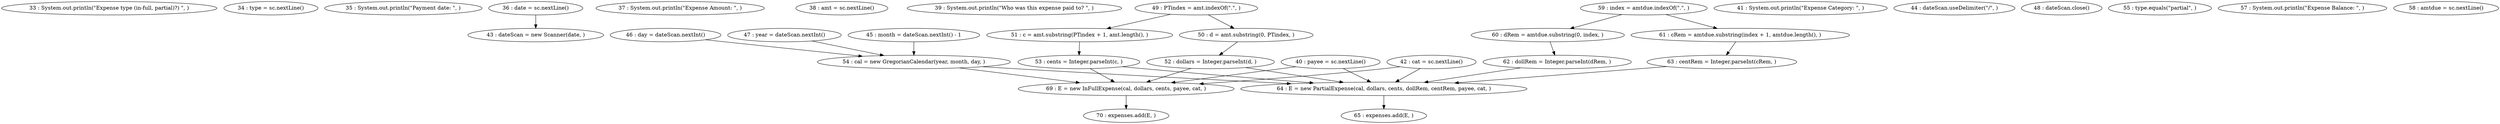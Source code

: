 digraph G {
"33 : System.out.println(\"Expense type (in-full, partial)?) \", )"
"34 : type = sc.nextLine()"
"35 : System.out.println(\"Payment date: \", )"
"36 : date = sc.nextLine()"
"36 : date = sc.nextLine()" -> "43 : dateScan = new Scanner(date, )"
"37 : System.out.println(\"Expense Amount: \", )"
"38 : amt = sc.nextLine()"
"39 : System.out.println(\"Who was this expense paid to? \", )"
"40 : payee = sc.nextLine()"
"40 : payee = sc.nextLine()" -> "69 : E = new InFullExpense(cal, dollars, cents, payee, cat, )"
"40 : payee = sc.nextLine()" -> "64 : E = new PartialExpense(cal, dollars, cents, dollRem, centRem, payee, cat, )"
"41 : System.out.println(\"Expense Category: \", )"
"42 : cat = sc.nextLine()"
"42 : cat = sc.nextLine()" -> "69 : E = new InFullExpense(cal, dollars, cents, payee, cat, )"
"42 : cat = sc.nextLine()" -> "64 : E = new PartialExpense(cal, dollars, cents, dollRem, centRem, payee, cat, )"
"43 : dateScan = new Scanner(date, )"
"44 : dateScan.useDelimiter(\"/\", )"
"45 : month = dateScan.nextInt() - 1"
"45 : month = dateScan.nextInt() - 1" -> "54 : cal = new GregorianCalendar(year, month, day, )"
"46 : day = dateScan.nextInt()"
"46 : day = dateScan.nextInt()" -> "54 : cal = new GregorianCalendar(year, month, day, )"
"47 : year = dateScan.nextInt()"
"47 : year = dateScan.nextInt()" -> "54 : cal = new GregorianCalendar(year, month, day, )"
"48 : dateScan.close()"
"49 : PTindex = amt.indexOf(\".\", )"
"49 : PTindex = amt.indexOf(\".\", )" -> "50 : d = amt.substring(0, PTindex, )"
"49 : PTindex = amt.indexOf(\".\", )" -> "51 : c = amt.substring(PTindex + 1, amt.length(), )"
"50 : d = amt.substring(0, PTindex, )"
"50 : d = amt.substring(0, PTindex, )" -> "52 : dollars = Integer.parseInt(d, )"
"51 : c = amt.substring(PTindex + 1, amt.length(), )"
"51 : c = amt.substring(PTindex + 1, amt.length(), )" -> "53 : cents = Integer.parseInt(c, )"
"52 : dollars = Integer.parseInt(d, )"
"52 : dollars = Integer.parseInt(d, )" -> "69 : E = new InFullExpense(cal, dollars, cents, payee, cat, )"
"52 : dollars = Integer.parseInt(d, )" -> "64 : E = new PartialExpense(cal, dollars, cents, dollRem, centRem, payee, cat, )"
"53 : cents = Integer.parseInt(c, )"
"53 : cents = Integer.parseInt(c, )" -> "69 : E = new InFullExpense(cal, dollars, cents, payee, cat, )"
"53 : cents = Integer.parseInt(c, )" -> "64 : E = new PartialExpense(cal, dollars, cents, dollRem, centRem, payee, cat, )"
"54 : cal = new GregorianCalendar(year, month, day, )"
"54 : cal = new GregorianCalendar(year, month, day, )" -> "69 : E = new InFullExpense(cal, dollars, cents, payee, cat, )"
"54 : cal = new GregorianCalendar(year, month, day, )" -> "64 : E = new PartialExpense(cal, dollars, cents, dollRem, centRem, payee, cat, )"
"55 : type.equals(\"partial\", )"
"57 : System.out.println(\"Expense Balance: \", )"
"58 : amtdue = sc.nextLine()"
"59 : index = amtdue.indexOf(\".\", )"
"59 : index = amtdue.indexOf(\".\", )" -> "60 : dRem = amtdue.substring(0, index, )"
"59 : index = amtdue.indexOf(\".\", )" -> "61 : cRem = amtdue.substring(index + 1, amtdue.length(), )"
"60 : dRem = amtdue.substring(0, index, )"
"60 : dRem = amtdue.substring(0, index, )" -> "62 : dollRem = Integer.parseInt(dRem, )"
"61 : cRem = amtdue.substring(index + 1, amtdue.length(), )"
"61 : cRem = amtdue.substring(index + 1, amtdue.length(), )" -> "63 : centRem = Integer.parseInt(cRem, )"
"62 : dollRem = Integer.parseInt(dRem, )"
"62 : dollRem = Integer.parseInt(dRem, )" -> "64 : E = new PartialExpense(cal, dollars, cents, dollRem, centRem, payee, cat, )"
"63 : centRem = Integer.parseInt(cRem, )"
"63 : centRem = Integer.parseInt(cRem, )" -> "64 : E = new PartialExpense(cal, dollars, cents, dollRem, centRem, payee, cat, )"
"64 : E = new PartialExpense(cal, dollars, cents, dollRem, centRem, payee, cat, )"
"64 : E = new PartialExpense(cal, dollars, cents, dollRem, centRem, payee, cat, )" -> "65 : expenses.add(E, )"
"65 : expenses.add(E, )"
"69 : E = new InFullExpense(cal, dollars, cents, payee, cat, )"
"69 : E = new InFullExpense(cal, dollars, cents, payee, cat, )" -> "70 : expenses.add(E, )"
"70 : expenses.add(E, )"
}